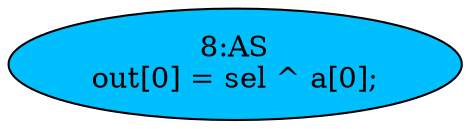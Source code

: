 strict digraph "" {
	node [label="\N"];
	"8:AS"	[ast="<pyverilog.vparser.ast.Assign object at 0x7fb56c90f090>",
		def_var="['out']",
		fillcolor=deepskyblue,
		label="8:AS
out[0] = sel ^ a[0];",
		statements="[]",
		style=filled,
		typ=Assign,
		use_var="['sel', 'a']"];
}
